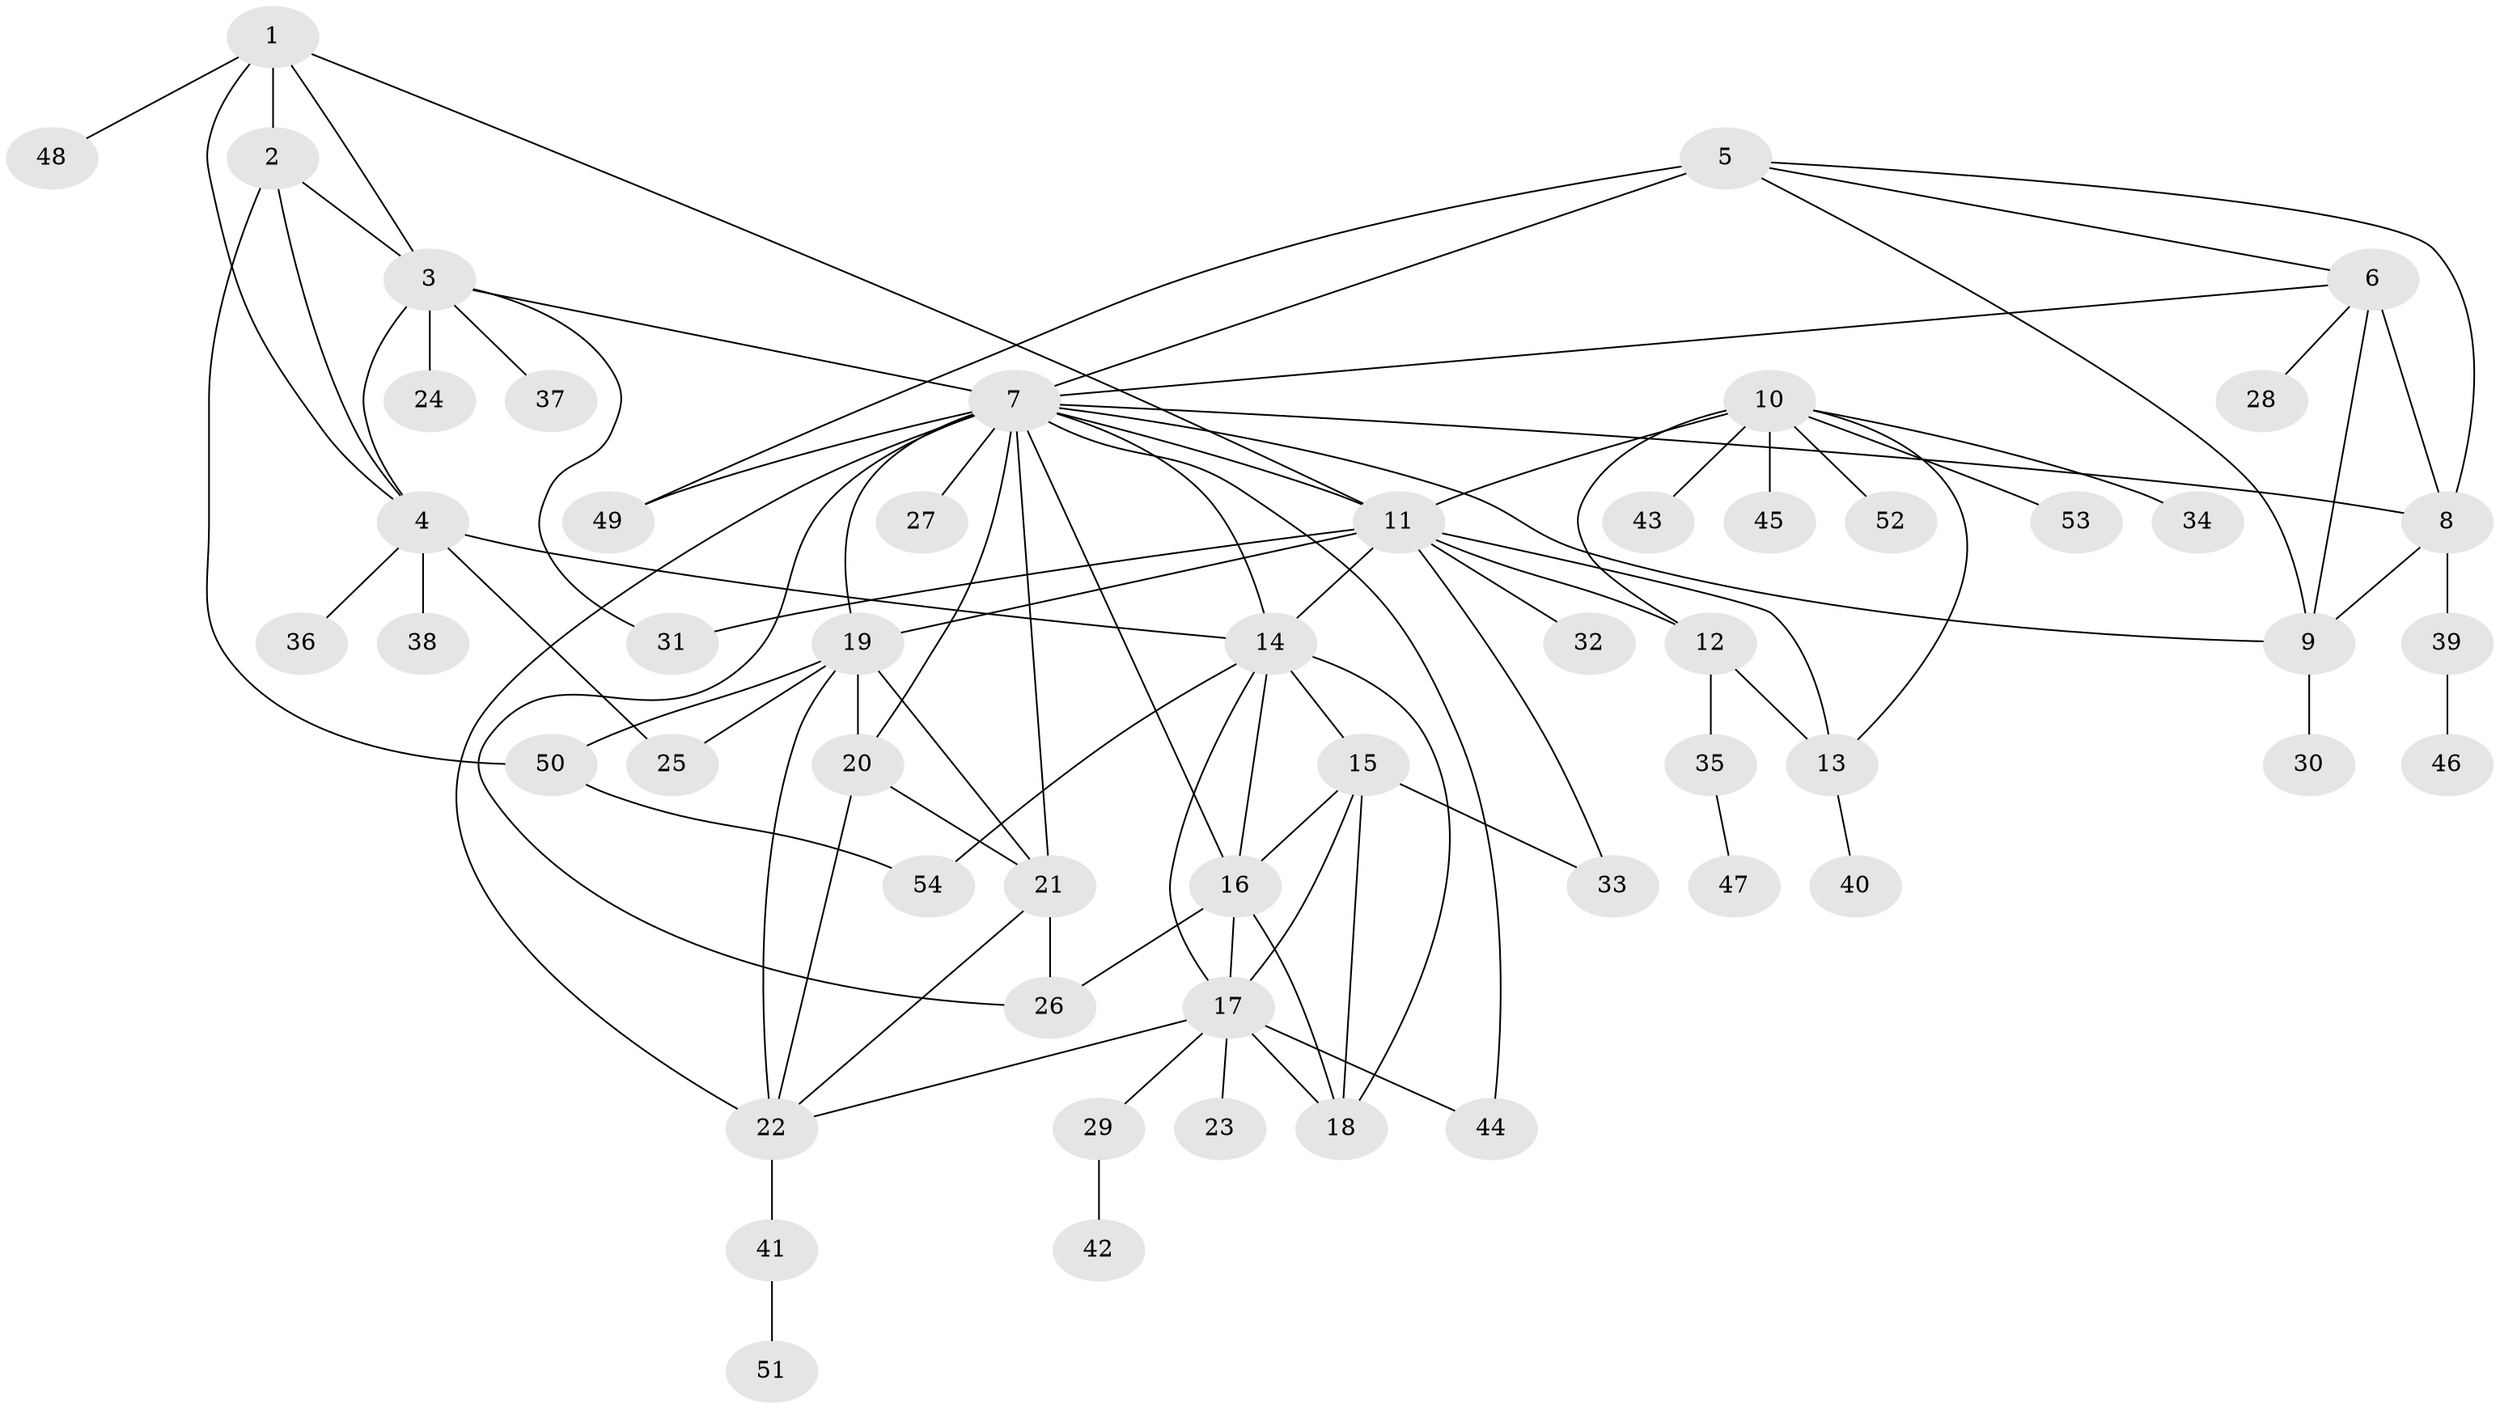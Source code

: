 // original degree distribution, {7: 0.05660377358490566, 5: 0.018867924528301886, 10: 0.018867924528301886, 4: 0.04716981132075472, 12: 0.009433962264150943, 9: 0.04716981132075472, 11: 0.009433962264150943, 6: 0.04716981132075472, 8: 0.009433962264150943, 1: 0.5094339622641509, 2: 0.18867924528301888, 3: 0.03773584905660377}
// Generated by graph-tools (version 1.1) at 2025/52/03/04/25 22:52:42]
// undirected, 54 vertices, 92 edges
graph export_dot {
  node [color=gray90,style=filled];
  1;
  2;
  3;
  4;
  5;
  6;
  7;
  8;
  9;
  10;
  11;
  12;
  13;
  14;
  15;
  16;
  17;
  18;
  19;
  20;
  21;
  22;
  23;
  24;
  25;
  26;
  27;
  28;
  29;
  30;
  31;
  32;
  33;
  34;
  35;
  36;
  37;
  38;
  39;
  40;
  41;
  42;
  43;
  44;
  45;
  46;
  47;
  48;
  49;
  50;
  51;
  52;
  53;
  54;
  1 -- 2 [weight=2.0];
  1 -- 3 [weight=1.0];
  1 -- 4 [weight=1.0];
  1 -- 11 [weight=1.0];
  1 -- 48 [weight=1.0];
  2 -- 3 [weight=2.0];
  2 -- 4 [weight=2.0];
  2 -- 50 [weight=1.0];
  3 -- 4 [weight=1.0];
  3 -- 7 [weight=2.0];
  3 -- 24 [weight=1.0];
  3 -- 31 [weight=1.0];
  3 -- 37 [weight=1.0];
  4 -- 14 [weight=1.0];
  4 -- 25 [weight=4.0];
  4 -- 36 [weight=1.0];
  4 -- 38 [weight=1.0];
  5 -- 6 [weight=1.0];
  5 -- 7 [weight=2.0];
  5 -- 8 [weight=1.0];
  5 -- 9 [weight=1.0];
  5 -- 49 [weight=1.0];
  6 -- 7 [weight=1.0];
  6 -- 8 [weight=4.0];
  6 -- 9 [weight=1.0];
  6 -- 28 [weight=1.0];
  7 -- 8 [weight=1.0];
  7 -- 9 [weight=1.0];
  7 -- 11 [weight=1.0];
  7 -- 14 [weight=1.0];
  7 -- 16 [weight=1.0];
  7 -- 19 [weight=1.0];
  7 -- 20 [weight=5.0];
  7 -- 21 [weight=1.0];
  7 -- 22 [weight=1.0];
  7 -- 26 [weight=1.0];
  7 -- 27 [weight=1.0];
  7 -- 44 [weight=1.0];
  7 -- 49 [weight=1.0];
  8 -- 9 [weight=1.0];
  8 -- 39 [weight=1.0];
  9 -- 30 [weight=1.0];
  10 -- 11 [weight=2.0];
  10 -- 12 [weight=1.0];
  10 -- 13 [weight=1.0];
  10 -- 34 [weight=1.0];
  10 -- 43 [weight=1.0];
  10 -- 45 [weight=1.0];
  10 -- 52 [weight=1.0];
  10 -- 53 [weight=1.0];
  11 -- 12 [weight=2.0];
  11 -- 13 [weight=2.0];
  11 -- 14 [weight=1.0];
  11 -- 19 [weight=1.0];
  11 -- 31 [weight=1.0];
  11 -- 32 [weight=1.0];
  11 -- 33 [weight=1.0];
  12 -- 13 [weight=1.0];
  12 -- 35 [weight=1.0];
  13 -- 40 [weight=1.0];
  14 -- 15 [weight=1.0];
  14 -- 16 [weight=1.0];
  14 -- 17 [weight=1.0];
  14 -- 18 [weight=1.0];
  14 -- 54 [weight=1.0];
  15 -- 16 [weight=1.0];
  15 -- 17 [weight=1.0];
  15 -- 18 [weight=1.0];
  15 -- 33 [weight=2.0];
  16 -- 17 [weight=1.0];
  16 -- 18 [weight=3.0];
  16 -- 26 [weight=1.0];
  17 -- 18 [weight=1.0];
  17 -- 22 [weight=1.0];
  17 -- 23 [weight=1.0];
  17 -- 29 [weight=1.0];
  17 -- 44 [weight=1.0];
  19 -- 20 [weight=1.0];
  19 -- 21 [weight=1.0];
  19 -- 22 [weight=1.0];
  19 -- 25 [weight=1.0];
  19 -- 50 [weight=1.0];
  20 -- 21 [weight=1.0];
  20 -- 22 [weight=1.0];
  21 -- 22 [weight=1.0];
  21 -- 26 [weight=1.0];
  22 -- 41 [weight=1.0];
  29 -- 42 [weight=1.0];
  35 -- 47 [weight=1.0];
  39 -- 46 [weight=2.0];
  41 -- 51 [weight=1.0];
  50 -- 54 [weight=1.0];
}
